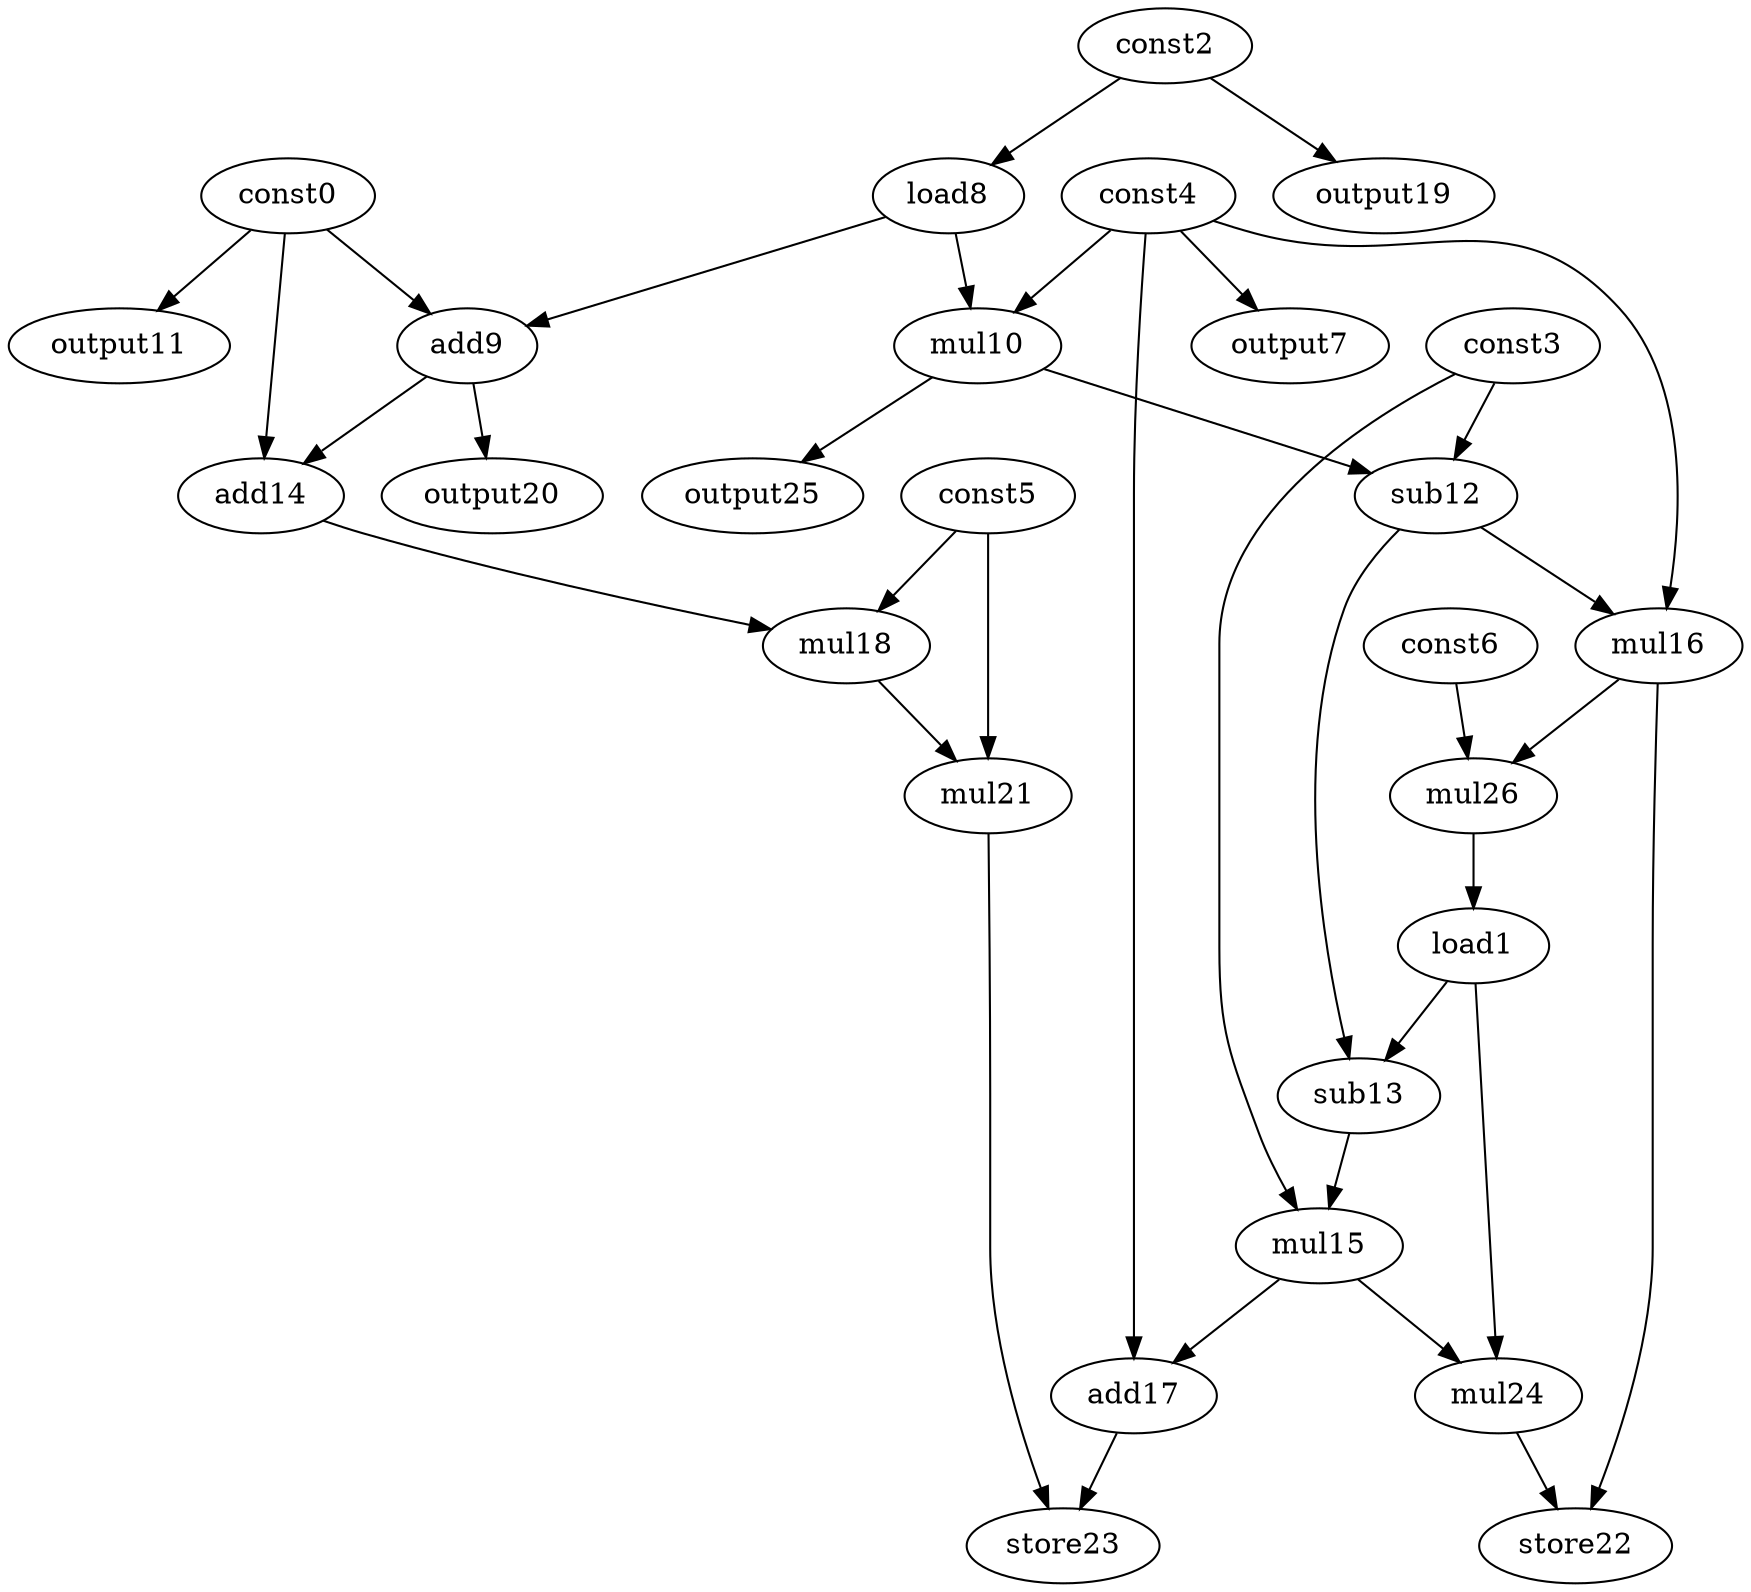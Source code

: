digraph G { 
const0[opcode=const]; 
load1[opcode=load]; 
const2[opcode=const]; 
const3[opcode=const]; 
const4[opcode=const]; 
const5[opcode=const]; 
const6[opcode=const]; 
output7[opcode=output]; 
load8[opcode=load]; 
add9[opcode=add]; 
mul10[opcode=mul]; 
output11[opcode=output]; 
sub12[opcode=sub]; 
sub13[opcode=sub]; 
add14[opcode=add]; 
mul15[opcode=mul]; 
mul16[opcode=mul]; 
add17[opcode=add]; 
mul18[opcode=mul]; 
output19[opcode=output]; 
output20[opcode=output]; 
mul21[opcode=mul]; 
store22[opcode=store]; 
store23[opcode=store]; 
mul24[opcode=mul]; 
output25[opcode=output]; 
mul26[opcode=mul]; 
const4->output7[operand=0];
const2->load8[operand=0];
const0->output11[operand=0];
const2->output19[operand=0];
const0->add9[operand=0];
load8->add9[operand=1];
load8->mul10[operand=0];
const4->mul10[operand=1];
mul10->sub12[operand=0];
const3->sub12[operand=1];
const0->add14[operand=0];
add9->add14[operand=1];
add9->output20[operand=0];
mul10->output25[operand=0];
sub12->mul16[operand=0];
const4->mul16[operand=1];
const5->mul18[operand=0];
add14->mul18[operand=1];
mul18->mul21[operand=0];
const5->mul21[operand=1];
mul16->mul26[operand=0];
const6->mul26[operand=1];
mul26->load1[operand=0];
load1->sub13[operand=0];
sub12->sub13[operand=1];
const3->mul15[operand=0];
sub13->mul15[operand=1];
const4->add17[operand=0];
mul15->add17[operand=1];
load1->mul24[operand=0];
mul15->mul24[operand=1];
mul24->store22[operand=0];
mul16->store22[operand=1];
add17->store23[operand=0];
mul21->store23[operand=1];
}
